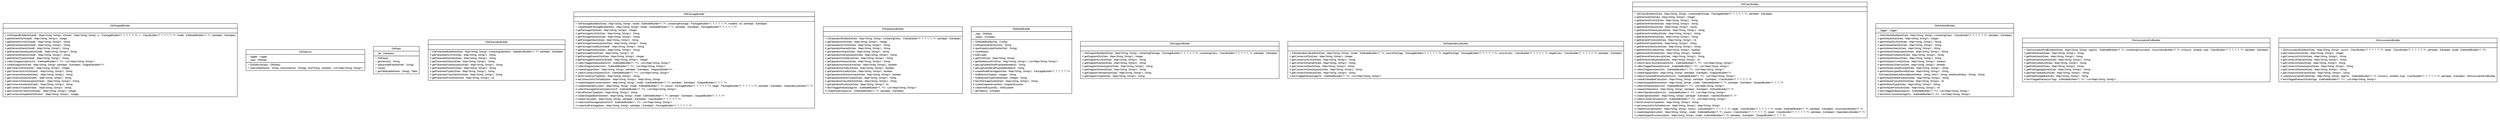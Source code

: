 #!/usr/local/bin/dot
#
# Class diagram 
# Generated by UMLGraph version R5_6_6-6-g3bdff0 (http://www.umlgraph.org/)
#

digraph G {
	edge [fontname="arial",fontsize=10,labelfontname="arial",labelfontsize=10];
	node [fontname="arial",fontsize=10,shape=plaintext];
	nodesep=0.25;
	ranksep=0.5;
	// org.tanjakostic.jcleancim.builder.ea.db.DbSkippedBuilder
	c1857 [label=<<table title="org.tanjakostic.jcleancim.builder.ea.db.DbSkippedBuilder" border="0" cellborder="1" cellspacing="0" cellpadding="2" port="p" href="./DbSkippedBuilder.html">
		<tr><td><table border="0" cellspacing="0" cellpadding="1">
<tr><td align="center" balign="center"> DbSkippedBuilder </td></tr>
		</table></td></tr>
		<tr><td><table border="0" cellspacing="0" cellpadding="1">
<tr><td align="left" balign="left">  </td></tr>
		</table></td></tr>
		<tr><td><table border="0" cellspacing="0" cellpadding="1">
<tr><td align="left" balign="left"> + DbSkippedBuilder(inDataE : Map&lt;String, String&gt;, inDataC : Map&lt;String, String&gt;, p : PackageBuilder&lt;?, ?, ?, ?, ?, ?&gt;, c : ClassBuilder&lt;?, ?, ?, ?, ?, ?&gt;, model : EaModelBuilder&lt;?, ?&gt;, eaHelper : EaHelper) </td></tr>
<tr><td align="left" balign="left"> # getElementID(inDataE : Map&lt;String, String&gt;) : Integer </td></tr>
<tr><td align="left" balign="left"> # getElementGUID(inDataE : Map&lt;String, String&gt;) : String </td></tr>
<tr><td align="left" balign="left"> # getElementName(inDataE : Map&lt;String, String&gt;) : String </td></tr>
<tr><td align="left" balign="left"> # getElementAlias(inDataE : Map&lt;String, String&gt;) : String </td></tr>
<tr><td align="left" balign="left"> # getElementStereotypes(inDataE : Map&lt;String, String&gt;) : String </td></tr>
<tr><td align="left" balign="left"> # getElementNotes(inDataE : Map&lt;String, String&gt;) : String </td></tr>
<tr><td align="left" balign="left"> # getElementType(inDataE : Map&lt;String, String&gt;) : String </td></tr>
<tr><td align="left" balign="left"> # collectDiagrams(itemsSrc : EaModelBuilder&lt;?, ?&gt;) : List&lt;Map&lt;String, String&gt;&gt; </td></tr>
<tr><td align="left" balign="left"> # createDiagram(inData : Map&lt;String, String&gt;, eaHelper : EaHelper) : DiagramBuilder&lt;?&gt; </td></tr>
<tr><td align="left" balign="left"> # getConnectorID(inDataC : Map&lt;String, String&gt;) : Integer </td></tr>
<tr><td align="left" balign="left"> # getConnectorGUID(inDataC : Map&lt;String, String&gt;) : String </td></tr>
<tr><td align="left" balign="left"> # getConnectorName(inDataC : Map&lt;String, String&gt;) : String </td></tr>
<tr><td align="left" balign="left"> # getConnectorAlias(inDataC : Map&lt;String, String&gt;) : String </td></tr>
<tr><td align="left" balign="left"> # getConnectorStereotypes(inDataC : Map&lt;String, String&gt;) : String </td></tr>
<tr><td align="left" balign="left"> # getConnectorNotes(inDataC : Map&lt;String, String&gt;) : String </td></tr>
<tr><td align="left" balign="left"> # getConnectorType(inDataC : Map&lt;String, String&gt;) : String </td></tr>
<tr><td align="left" balign="left"> # getConnectorClientID(inDataC : Map&lt;String, String&gt;) : Integer </td></tr>
<tr><td align="left" balign="left"> # getConnectorSupplierID(inDataC : Map&lt;String, String&gt;) : Integer </td></tr>
		</table></td></tr>
		</table>>, URL="./DbSkippedBuilder.html", fontname="arial", fontcolor="black", fontsize=10.0];
	// org.tanjakostic.jcleancim.builder.ea.db.DbSelector
	c1858 [label=<<table title="org.tanjakostic.jcleancim.builder.ea.db.DbSelector" border="0" cellborder="1" cellspacing="0" cellpadding="2" port="p" href="./DbSelector.html">
		<tr><td><table border="0" cellspacing="0" cellpadding="1">
<tr><td align="center" balign="center"> DbSelector </td></tr>
		</table></td></tr>
		<tr><td><table border="0" cellspacing="0" cellpadding="1">
<tr><td align="left" balign="left"> - _logger : Logger </td></tr>
<tr><td align="left" balign="left"> - _repo : DbRepo </td></tr>
		</table></td></tr>
		<tr><td><table border="0" cellspacing="0" cellpadding="1">
<tr><td align="left" balign="left"> + DbSelector(repo : DbRepo) </td></tr>
<tr><td align="left" balign="left"> + select(tableName : String, columnNames : String[], skipTiming : boolean) : List&lt;Map&lt;String, String&gt;&gt; </td></tr>
		</table></td></tr>
		</table>>, URL="./DbSelector.html", fontname="arial", fontcolor="black", fontsize=10.0];
	// org.tanjakostic.jcleancim.builder.ea.db.DbRepo
	c1859 [label=<<table title="org.tanjakostic.jcleancim.builder.ea.db.DbRepo" border="0" cellborder="1" cellspacing="0" cellpadding="2" port="p" href="./DbRepo.html">
		<tr><td><table border="0" cellspacing="0" cellpadding="1">
<tr><td align="center" balign="center"> DbRepo </td></tr>
		</table></td></tr>
		<tr><td><table border="0" cellspacing="0" cellpadding="1">
<tr><td align="left" balign="left"> - _db : Database </td></tr>
		</table></td></tr>
		<tr><td><table border="0" cellspacing="0" cellpadding="1">
<tr><td align="left" balign="left"> + DbRepo() </td></tr>
<tr><td align="left" balign="left"> + getVersion() : String </td></tr>
<tr><td align="left" balign="left"> + open(modelFileAbsPath : String) </td></tr>
<tr><td align="left" balign="left"> + close() </td></tr>
<tr><td align="left" balign="left"> + getTable(tableName : String) : Table </td></tr>
		</table></td></tr>
		</table>>, URL="./DbRepo.html", fontname="arial", fontcolor="black", fontsize=10.0];
	// org.tanjakostic.jcleancim.builder.ea.db.DbParameterBuilder
	c1860 [label=<<table title="org.tanjakostic.jcleancim.builder.ea.db.DbParameterBuilder" border="0" cellborder="1" cellspacing="0" cellpadding="2" port="p" href="./DbParameterBuilder.html">
		<tr><td><table border="0" cellspacing="0" cellpadding="1">
<tr><td align="center" balign="center"> DbParameterBuilder </td></tr>
		</table></td></tr>
		<tr><td><table border="0" cellspacing="0" cellpadding="1">
<tr><td align="left" balign="left">  </td></tr>
		</table></td></tr>
		<tr><td><table border="0" cellspacing="0" cellpadding="1">
<tr><td align="left" balign="left"> + DbParameterBuilder(inData : Map&lt;String, String&gt;, containingOperation : OperationBuilder&lt;?, ?&gt;, eaHelper : EaHelper) </td></tr>
<tr><td align="left" balign="left"> # getParameterGUID(inData : Map&lt;String, String&gt;) : String </td></tr>
<tr><td align="left" balign="left"> # getParameterName(inData : Map&lt;String, String&gt;) : String </td></tr>
<tr><td align="left" balign="left"> # getParameterAlias(inData : Map&lt;String, String&gt;) : String </td></tr>
<tr><td align="left" balign="left"> # getParameterStereotypes(inData : Map&lt;String, String&gt;) : String </td></tr>
<tr><td align="left" balign="left"> # getParameterNotes(inData : Map&lt;String, String&gt;) : String </td></tr>
<tr><td align="left" balign="left"> # getParameterType(inData : Map&lt;String, String&gt;) : String </td></tr>
<tr><td align="left" balign="left"> # getParameterClassifierID(inData : Map&lt;String, String&gt;) : String </td></tr>
<tr><td align="left" balign="left"> # getParameterPosition(inData : Map&lt;String, String&gt;) : int </td></tr>
		</table></td></tr>
		</table>>, URL="./DbParameterBuilder.html", fontname="arial", fontcolor="black", fontsize=10.0];
	// org.tanjakostic.jcleancim.builder.ea.db.DbPackageBuilder
	c1861 [label=<<table title="org.tanjakostic.jcleancim.builder.ea.db.DbPackageBuilder" border="0" cellborder="1" cellspacing="0" cellpadding="2" port="p" href="./DbPackageBuilder.html">
		<tr><td><table border="0" cellspacing="0" cellpadding="1">
<tr><td align="center" balign="center"> DbPackageBuilder </td></tr>
		</table></td></tr>
		<tr><td><table border="0" cellspacing="0" cellpadding="1">
<tr><td align="left" balign="left">  </td></tr>
		</table></td></tr>
		<tr><td><table border="0" cellspacing="0" cellpadding="1">
<tr><td align="left" balign="left"> + DbPackageBuilder(inData : Map&lt;String, String&gt;, model : EaModelBuilder&lt;?, ?&gt;, containingPackage : PackageBuilder&lt;?, ?, ?, ?, ?, ?&gt;, modelId : int, eaHelper : EaHelper) </td></tr>
<tr><td align="left" balign="left"> + createModelPackageBuilder(item : Map&lt;String, String&gt;, model : EaModelBuilder&lt;?, ?&gt;, eaHelper : EaHelper) : PackageBuilder&lt;?, ?, ?, ?, ?, ?&gt; </td></tr>
<tr><td align="left" balign="left"> # getPackageID(inData : Map&lt;String, String&gt;) : Integer </td></tr>
<tr><td align="left" balign="left"> # getPackageGUID(inData : Map&lt;String, String&gt;) : String </td></tr>
<tr><td align="left" balign="left"> # getPackageName(inData : Map&lt;String, String&gt;) : String </td></tr>
<tr><td align="left" balign="left"> # getPackageAlias(inData : Map&lt;String, String&gt;) : String </td></tr>
<tr><td align="left" balign="left"> # getPackageStereotypes(inData : Map&lt;String, String&gt;) : String </td></tr>
<tr><td align="left" balign="left"> # getPackageVisibility(inDataE : Map&lt;String, String&gt;) : String </td></tr>
<tr><td align="left" balign="left"> # getPackageNotes(inData : Map&lt;String, String&gt;) : String </td></tr>
<tr><td align="left" balign="left"> # getPackagePos(inData : Map&lt;String, String&gt;) : int </td></tr>
<tr><td align="left" balign="left"> # getPackageParentID(inData : Map&lt;String, String&gt;) : Integer </td></tr>
<tr><td align="left" balign="left"> # getPackageElementID(inDataE : Map&lt;String, String&gt;) : Integer </td></tr>
<tr><td align="left" balign="left"> # collectTaggedValues(itemsSrc : EaModelBuilder&lt;?, ?&gt;) : List&lt;Map&lt;String, String&gt;&gt; </td></tr>
<tr><td align="left" balign="left"> # collectDiagrams(itemsSrc : EaModelBuilder&lt;?, ?&gt;) : List&lt;Map&lt;String, String&gt;&gt; </td></tr>
<tr><td align="left" balign="left"> # createDiagram(item : Map&lt;String, String&gt;, eaHelper : EaHelper) : DiagramBuilder&lt;?&gt; </td></tr>
<tr><td align="left" balign="left"> # collectConnectors(itemsSrcE : EaModelBuilder&lt;?, ?&gt;) : List&lt;Map&lt;String, String&gt;&gt; </td></tr>
<tr><td align="left" balign="left"> # fetchConnectorType(item : Map&lt;String, String&gt;) : String </td></tr>
<tr><td align="left" balign="left"> # eaConnectorIDsToFields(item : Map&lt;String, String&gt;) : Map&lt;String, String&gt; </td></tr>
<tr><td align="left" balign="left"> # createSkippedConnector(item : Map&lt;String, String&gt;, model : EaModelBuilder&lt;?, ?&gt;, eaHelper : EaHelper) : SkippedBuilder&lt;?, ?, ?, ?&gt; </td></tr>
<tr><td align="left" balign="left"> # createDependency(item : Map&lt;String, String&gt;, model : EaModelBuilder&lt;?, ?&gt;, source : PackageBuilder&lt;?, ?, ?, ?, ?, ?&gt;, target : PackageBuilder&lt;?, ?, ?, ?, ?, ?&gt;, eaHelper : EaHelper) : DependencyBuilder&lt;?, ?&gt; </td></tr>
<tr><td align="left" balign="left"> # collectPackageElements(itemsSrcP : EaModelBuilder&lt;?, ?&gt;) : List&lt;Map&lt;String, String&gt;&gt; </td></tr>
<tr><td align="left" balign="left"> # fetchElementType(item : Map&lt;String, String&gt;) : String </td></tr>
<tr><td align="left" balign="left"> # createSkippedElement(item : Map&lt;String, String&gt;, model : EaModelBuilder&lt;?, ?&gt;, eaHelper : EaHelper) : SkippedBuilder&lt;?, ?, ?, ?&gt; </td></tr>
<tr><td align="left" balign="left"> # createClass(item : Map&lt;String, String&gt;, eaHelper : EaHelper) : ClassBuilder&lt;?, ?, ?, ?, ?, ?&gt; </td></tr>
<tr><td align="left" balign="left"> # collectSubPackages(itemsSrcP : EaModelBuilder&lt;?, ?&gt;) : List&lt;Map&lt;String, String&gt;&gt; </td></tr>
<tr><td align="left" balign="left"> # createSubPackage(item : Map&lt;String, String&gt;, eaHelper : EaHelper) : PackageBuilder&lt;?, ?, ?, ?, ?, ?&gt; </td></tr>
		</table></td></tr>
		</table>>, URL="./DbPackageBuilder.html", fontname="arial", fontcolor="black", fontsize=10.0];
	// org.tanjakostic.jcleancim.builder.ea.db.DbOperationBuilder
	c1862 [label=<<table title="org.tanjakostic.jcleancim.builder.ea.db.DbOperationBuilder" border="0" cellborder="1" cellspacing="0" cellpadding="2" port="p" href="./DbOperationBuilder.html">
		<tr><td><table border="0" cellspacing="0" cellpadding="1">
<tr><td align="center" balign="center"> DbOperationBuilder </td></tr>
		</table></td></tr>
		<tr><td><table border="0" cellspacing="0" cellpadding="1">
<tr><td align="left" balign="left">  </td></tr>
		</table></td></tr>
		<tr><td><table border="0" cellspacing="0" cellpadding="1">
<tr><td align="left" balign="left"> + DbOperationBuilder(inData : Map&lt;String, String&gt;, containingClass : ClassBuilder&lt;?, ?, ?, ?, ?, ?&gt;, eaHelper : EaHelper) </td></tr>
<tr><td align="left" balign="left"> # getOperationID(inData : Map&lt;String, String&gt;) : Integer </td></tr>
<tr><td align="left" balign="left"> # getOperationGUID(inData : Map&lt;String, String&gt;) : String </td></tr>
<tr><td align="left" balign="left"> # getOperationName(inData : Map&lt;String, String&gt;) : String </td></tr>
<tr><td align="left" balign="left"> # getOperationAlias(inData : Map&lt;String, String&gt;) : String </td></tr>
<tr><td align="left" balign="left"> # getOperationStereotypes(inData : Map&lt;String, String&gt;) : String </td></tr>
<tr><td align="left" balign="left"> # getOperationVisibility(inData : Map&lt;String, String&gt;) : String </td></tr>
<tr><td align="left" balign="left"> # getOperationNotes(inData : Map&lt;String, String&gt;) : String </td></tr>
<tr><td align="left" balign="left"> # getOperationIsAbstract(inData : Map&lt;String, String&gt;) : boolean </td></tr>
<tr><td align="left" balign="left"> # getOperationIsStatic(inData : Map&lt;String, String&gt;) : boolean </td></tr>
<tr><td align="left" balign="left"> # getOperationIsLeaf(inData : Map&lt;String, String&gt;) : boolean </td></tr>
<tr><td align="left" balign="left"> # getOperationIsReturnArray(inData : Map&lt;String, String&gt;) : boolean </td></tr>
<tr><td align="left" balign="left"> # getOperationReturnType(inData : Map&lt;String, String&gt;) : String </td></tr>
<tr><td align="left" balign="left"> # getOperationClassifierID(inData : Map&lt;String, String&gt;) : String </td></tr>
<tr><td align="left" balign="left"> # getOperationPosition(inData : Map&lt;String, String&gt;) : int </td></tr>
<tr><td align="left" balign="left"> # fetchTaggedValues(tagsSrc : EaModelBuilder&lt;?, ?&gt;) : List&lt;Map&lt;String, String&gt;&gt; </td></tr>
<tr><td align="left" balign="left"> # createParams(parsSrc : EaModelBuilder&lt;?, ?&gt;, eaHelper : EaHelper) </td></tr>
		</table></td></tr>
		</table>>, URL="./DbOperationBuilder.html", fontname="arial", fontcolor="black", fontsize=10.0];
	// org.tanjakostic.jcleancim.builder.ea.db.DbModelBuilder
	c1863 [label=<<table title="org.tanjakostic.jcleancim.builder.ea.db.DbModelBuilder" border="0" cellborder="1" cellspacing="0" cellpadding="2" port="p" href="./DbModelBuilder.html">
		<tr><td><table border="0" cellspacing="0" cellpadding="1">
<tr><td align="center" balign="center"> DbModelBuilder </td></tr>
		</table></td></tr>
		<tr><td><table border="0" cellspacing="0" cellpadding="1">
<tr><td align="left" balign="left"> - _repo : DbRepo </td></tr>
<tr><td align="left" balign="left"> - _tables : EaTables </td></tr>
		</table></td></tr>
		<tr><td><table border="0" cellspacing="0" cellpadding="1">
<tr><td align="left" balign="left"> + DbModelBuilder(cfg : Config) </td></tr>
<tr><td align="left" balign="left"> # initRepoAndGetVersion() : String </td></tr>
<tr><td align="left" balign="left"> # openRepo(modelFileAbsPath : String) </td></tr>
<tr><td align="left" balign="left"> # closeRepo() </td></tr>
<tr><td align="left" balign="left"> # bulkLoad() </td></tr>
<tr><td align="left" balign="left"> # getFirstRoot() : Map&lt;String, String&gt; </td></tr>
<tr><td align="left" balign="left"> # getModels(rootPckRow : Map&lt;String, String&gt;) : List&lt;Map&lt;String, String&gt;&gt; </td></tr>
<tr><td align="left" balign="left"> # getLogSubtitleStartPopulateBuilders() : String </td></tr>
<tr><td align="left" balign="left"> # getLogSubtitleEndPopulateBuilders() : String </td></tr>
<tr><td align="left" balign="left"> # createModelPackage(inData : Map&lt;String, String&gt;) : PackageBuilder&lt;?, ?, ?, ?, ?, ?&gt; </td></tr>
<tr><td align="left" balign="left"> + findElementType(id : Integer) : String </td></tr>
<tr><td align="left" balign="left"> + findElementTypeAndName(id : Integer) : String </td></tr>
<tr><td align="left" balign="left"> # fetchPackageGuid(inData : Map&lt;String, String&gt;) : String </td></tr>
<tr><td align="left" balign="left"> # createDiagramExporter() : DiagramExporter </td></tr>
<tr><td align="left" balign="left"> # createXMIExporter() : XMIExporter </td></tr>
<tr><td align="left" balign="left"> + getTables() : EaTables </td></tr>
		</table></td></tr>
		</table>>, URL="./DbModelBuilder.html", fontname="arial", fontcolor="black", fontsize=10.0];
	// org.tanjakostic.jcleancim.builder.ea.db.DbDiagramBuilder
	c1864 [label=<<table title="org.tanjakostic.jcleancim.builder.ea.db.DbDiagramBuilder" border="0" cellborder="1" cellspacing="0" cellpadding="2" port="p" href="./DbDiagramBuilder.html">
		<tr><td><table border="0" cellspacing="0" cellpadding="1">
<tr><td align="center" balign="center"> DbDiagramBuilder </td></tr>
		</table></td></tr>
		<tr><td><table border="0" cellspacing="0" cellpadding="1">
<tr><td align="left" balign="left">  </td></tr>
		</table></td></tr>
		<tr><td><table border="0" cellspacing="0" cellpadding="1">
<tr><td align="left" balign="left"> + DbDiagramBuilder(inData : Map&lt;String, String&gt;, containingPackage : PackageBuilder&lt;?, ?, ?, ?, ?, ?&gt;, containingClass : ClassBuilder&lt;?, ?, ?, ?, ?, ?&gt;, eaHelper : EaHelper) </td></tr>
<tr><td align="left" balign="left"> # getDiagramID(inData : Map&lt;String, String&gt;) : Integer </td></tr>
<tr><td align="left" balign="left"> # getDiagramGUID(inData : Map&lt;String, String&gt;) : String </td></tr>
<tr><td align="left" balign="left"> # getDiagramName(inData : Map&lt;String, String&gt;) : String </td></tr>
<tr><td align="left" balign="left"> # getDiagramStereotypes(inData : Map&lt;String, String&gt;) : String </td></tr>
<tr><td align="left" balign="left"> # getDiagramNotes(inData : Map&lt;String, String&gt;) : String </td></tr>
<tr><td align="left" balign="left"> # getDiagramOrientation(inData : Map&lt;String, String&gt;) : String </td></tr>
<tr><td align="left" balign="left"> # getDiagramType(inData : Map&lt;String, String&gt;) : String </td></tr>
		</table></td></tr>
		</table>>, URL="./DbDiagramBuilder.html", fontname="arial", fontcolor="black", fontsize=10.0];
	// org.tanjakostic.jcleancim.builder.ea.db.DbDependencyBuilder
	c1865 [label=<<table title="org.tanjakostic.jcleancim.builder.ea.db.DbDependencyBuilder" border="0" cellborder="1" cellspacing="0" cellpadding="2" port="p" href="./DbDependencyBuilder.html">
		<tr><td><table border="0" cellspacing="0" cellpadding="1">
<tr><td align="center" balign="center"> DbDependencyBuilder </td></tr>
		</table></td></tr>
		<tr><td><table border="0" cellspacing="0" cellpadding="1">
<tr><td align="left" balign="left">  </td></tr>
		</table></td></tr>
		<tr><td><table border="0" cellspacing="0" cellpadding="1">
<tr><td align="left" balign="left"> + DbDependencyBuilder(inData : Map&lt;String, String&gt;, model : EaModelBuilder&lt;?, ?&gt;, sourcePackage : PackageBuilder&lt;?, ?, ?, ?, ?, ?&gt;, targetPackage : PackageBuilder&lt;?, ?, ?, ?, ?, ?&gt;, sourceClass : ClassBuilder&lt;?, ?, ?, ?, ?, ?&gt;, targetClass : ClassBuilder&lt;?, ?, ?, ?, ?, ?&gt;, eaHelper : EaHelper) </td></tr>
<tr><td align="left" balign="left"> # getConnectorID(inData : Map&lt;String, String&gt;) : Integer </td></tr>
<tr><td align="left" balign="left"> # getConnectorGUID(inData : Map&lt;String, String&gt;) : String </td></tr>
<tr><td align="left" balign="left"> # getConnectorName(inData : Map&lt;String, String&gt;) : String </td></tr>
<tr><td align="left" balign="left"> # getConnectorAlias(inData : Map&lt;String, String&gt;) : String </td></tr>
<tr><td align="left" balign="left"> # getConnectorStereotypes(inData : Map&lt;String, String&gt;) : String </td></tr>
<tr><td align="left" balign="left"> # getConnectorNotes(inData : Map&lt;String, String&gt;) : String </td></tr>
<tr><td align="left" balign="left"> # fetchTaggedValues(tagsSrc : EaModelBuilder&lt;?, ?&gt;) : List&lt;Map&lt;String, String&gt;&gt; </td></tr>
		</table></td></tr>
		</table>>, URL="./DbDependencyBuilder.html", fontname="arial", fontcolor="black", fontsize=10.0];
	// org.tanjakostic.jcleancim.builder.ea.db.DbClassBuilder
	c1866 [label=<<table title="org.tanjakostic.jcleancim.builder.ea.db.DbClassBuilder" border="0" cellborder="1" cellspacing="0" cellpadding="2" port="p" href="./DbClassBuilder.html">
		<tr><td><table border="0" cellspacing="0" cellpadding="1">
<tr><td align="center" balign="center"> DbClassBuilder </td></tr>
		</table></td></tr>
		<tr><td><table border="0" cellspacing="0" cellpadding="1">
<tr><td align="left" balign="left">  </td></tr>
		</table></td></tr>
		<tr><td><table border="0" cellspacing="0" cellpadding="1">
<tr><td align="left" balign="left"> + DbClassBuilder(inData : Map&lt;String, String&gt;, containingPackage : PackageBuilder&lt;?, ?, ?, ?, ?, ?&gt;, eaHelper : EaHelper) </td></tr>
<tr><td align="left" balign="left"> # getElementID(inData : Map&lt;String, String&gt;) : Integer </td></tr>
<tr><td align="left" balign="left"> # getElementGUID(inData : Map&lt;String, String&gt;) : String </td></tr>
<tr><td align="left" balign="left"> # getElementName(inData : Map&lt;String, String&gt;) : String </td></tr>
<tr><td align="left" balign="left"> # getElementAlias(inData : Map&lt;String, String&gt;) : String </td></tr>
<tr><td align="left" balign="left"> # getElementStereotypes(inData : Map&lt;String, String&gt;) : String </td></tr>
<tr><td align="left" balign="left"> # getElementVisibility(inData : Map&lt;String, String&gt;) : String </td></tr>
<tr><td align="left" balign="left"> # getElementNotes(inData : Map&lt;String, String&gt;) : String </td></tr>
<tr><td align="left" balign="left"> # getElementPosition(inData : Map&lt;String, String&gt;) : int </td></tr>
<tr><td align="left" balign="left"> # getElementType(inData : Map&lt;String, String&gt;) : String </td></tr>
<tr><td align="left" balign="left"> # getElementAbstract(inData : Map&lt;String, String&gt;) : String </td></tr>
<tr><td align="left" balign="left"> # getElementIsLeaf(inData : Map&lt;String, String&gt;) : boolean </td></tr>
<tr><td align="left" balign="left"> # getElementIsRoot(inData : Map&lt;String, String&gt;) : boolean </td></tr>
<tr><td align="left" balign="left"> # getElementPersistence(inData : Map&lt;String, String&gt;) : String </td></tr>
<tr><td align="left" balign="left"> # getElementSubtypeVal(inData : Map&lt;String, String&gt;) : int </td></tr>
<tr><td align="left" balign="left"> # collectClassConstraints(itemsSrc : EaModelBuilder&lt;?, ?&gt;) : List&lt;Map&lt;String, String&gt;&gt; </td></tr>
<tr><td align="left" balign="left"> # collectTaggedValues(itemsSrc : EaModelBuilder&lt;?, ?&gt;) : List&lt;Map&lt;String, String&gt;&gt; </td></tr>
<tr><td align="left" balign="left"> # collectDiagrams(itemsSrc : EaModelBuilder&lt;?, ?&gt;) : List&lt;Map&lt;String, String&gt;&gt; </td></tr>
<tr><td align="left" balign="left"> # createDiagram(item : Map&lt;String, String&gt;, eaHelper : EaHelper) : DiagramBuilder&lt;?&gt; </td></tr>
<tr><td align="left" balign="left"> # collectContainedElements(itemsSrc : EaModelBuilder&lt;?, ?&gt;) : List&lt;Map&lt;String, String&gt;&gt; </td></tr>
<tr><td align="left" balign="left"> # createEmbeddedClass(item : Map&lt;String, String&gt;, eaHelper : EaHelper) : ClassBuilder&lt;?, ?, ?, ?, ?, ?&gt; </td></tr>
<tr><td align="left" balign="left"> # createSkippedElement(item : Map&lt;String, String&gt;, model : EaModelBuilder&lt;?, ?&gt;, eaHelper : EaHelper) : SkippedBuilder&lt;?, ?, ?, ?&gt; </td></tr>
<tr><td align="left" balign="left"> # collectAttributes(itemsSrc : EaModelBuilder&lt;?, ?&gt;) : List&lt;Map&lt;String, String&gt;&gt; </td></tr>
<tr><td align="left" balign="left"> # createAttribute(item : Map&lt;String, String&gt;, eaHelper : EaHelper) : AttributeBuilder&lt;?, ?&gt; </td></tr>
<tr><td align="left" balign="left"> # collectOperations(itemsSrc : EaModelBuilder&lt;?, ?&gt;) : List&lt;Map&lt;String, String&gt;&gt; </td></tr>
<tr><td align="left" balign="left"> # createOperation(item : Map&lt;String, String&gt;, eaHelper : EaHelper) : OperationBuilder&lt;?, ?&gt; </td></tr>
<tr><td align="left" balign="left"> # collectConnectors(itemsSrc : EaModelBuilder&lt;?, ?&gt;) : List&lt;Map&lt;String, String&gt;&gt; </td></tr>
<tr><td align="left" balign="left"> # fetchConnectorType(item : Map&lt;String, String&gt;) : String </td></tr>
<tr><td align="left" balign="left"> # eaConnectorIDsToFields(conn : Map&lt;String, String&gt;) : Map&lt;String, String&gt; </td></tr>
<tr><td align="left" balign="left"> # createAssociation(item : Map&lt;String, String&gt;, source : ClassBuilder&lt;?, ?, ?, ?, ?, ?&gt;, target : ClassBuilder&lt;?, ?, ?, ?, ?, ?&gt;, model : EaModelBuilder&lt;?, ?&gt;, eaHelper : EaHelper) : AssociationBuilder&lt;?, ?&gt; </td></tr>
<tr><td align="left" balign="left"> # createDependency(item : Map&lt;String, String&gt;, model : EaModelBuilder&lt;?, ?&gt;, source : ClassBuilder&lt;?, ?, ?, ?, ?, ?&gt;, target : ClassBuilder&lt;?, ?, ?, ?, ?, ?&gt;, eaHelper : EaHelper) : DependencyBuilder&lt;?, ?&gt; </td></tr>
<tr><td align="left" balign="left"> # createSkippedConnector(item : Map&lt;String, String&gt;, model : EaModelBuilder&lt;?, ?&gt;, eaHelper : EaHelper) : SkippedBuilder&lt;?, ?, ?, ?&gt; </td></tr>
		</table></td></tr>
		</table>>, URL="./DbClassBuilder.html", fontname="arial", fontcolor="black", fontsize=10.0];
	// org.tanjakostic.jcleancim.builder.ea.db.DbAttributeBuilder
	c1867 [label=<<table title="org.tanjakostic.jcleancim.builder.ea.db.DbAttributeBuilder" border="0" cellborder="1" cellspacing="0" cellpadding="2" port="p" href="./DbAttributeBuilder.html">
		<tr><td><table border="0" cellspacing="0" cellpadding="1">
<tr><td align="center" balign="center"> DbAttributeBuilder </td></tr>
		</table></td></tr>
		<tr><td><table border="0" cellspacing="0" cellpadding="1">
<tr><td align="left" balign="left"> - _logger : Logger </td></tr>
		</table></td></tr>
		<tr><td><table border="0" cellspacing="0" cellpadding="1">
<tr><td align="left" balign="left"> + DbAttributeBuilder(inData : Map&lt;String, String&gt;, containingClass : ClassBuilder&lt;?, ?, ?, ?, ?, ?&gt;, eaHelper : EaHelper) </td></tr>
<tr><td align="left" balign="left"> # getAttributeID(inData : Map&lt;String, String&gt;) : Integer </td></tr>
<tr><td align="left" balign="left"> # getAttributeGUID(inData : Map&lt;String, String&gt;) : String </td></tr>
<tr><td align="left" balign="left"> # getAttributeName(inData : Map&lt;String, String&gt;) : String </td></tr>
<tr><td align="left" balign="left"> # getAttributeAlias(inData : Map&lt;String, String&gt;) : String </td></tr>
<tr><td align="left" balign="left"> # getAttributeStereotypes(inData : Map&lt;String, String&gt;) : String </td></tr>
<tr><td align="left" balign="left"> # getAttributeVisibility(inData : Map&lt;String, String&gt;) : String </td></tr>
<tr><td align="left" balign="left"> # getAttributeNotes(inData : Map&lt;String, String&gt;) : String </td></tr>
<tr><td align="left" balign="left"> # getAttributeIsConst(inData : Map&lt;String, String&gt;) : boolean </td></tr>
<tr><td align="left" balign="left"> # getAttributeIsStatic(inData : Map&lt;String, String&gt;) : boolean </td></tr>
<tr><td align="left" balign="left"> # getAttributeLowerBound(inData : Map&lt;String, String&gt;) : String </td></tr>
<tr><td align="left" balign="left"> # getAttributeUpperBound(inData : Map&lt;String, String&gt;) : String </td></tr>
<tr><td align="left" balign="left"> - fixEmptyMultiplicityBound(boundValue : String, which : String, newBoundValue : String) : String </td></tr>
<tr><td align="left" balign="left"> # getAttributeDefaultValue(inData : Map&lt;String, String&gt;) : String </td></tr>
<tr><td align="left" balign="left"> # getAttributeClassifierID(inData : Map&lt;String, String&gt;) : int </td></tr>
<tr><td align="left" balign="left"> # getAttributeType(inData : Map&lt;String, String&gt;) : String </td></tr>
<tr><td align="left" balign="left"> # getAttributePosition(inData : Map&lt;String, String&gt;) : int </td></tr>
<tr><td align="left" balign="left"> # fetchTaggedValues(tagsSrc : EaModelBuilder&lt;?, ?&gt;) : List&lt;Map&lt;String, String&gt;&gt; </td></tr>
<tr><td align="left" balign="left"> # fetchAttrConstraints(tagsSrc : EaModelBuilder&lt;?, ?&gt;) : List&lt;Map&lt;String, String&gt;&gt; </td></tr>
		</table></td></tr>
		</table>>, URL="./DbAttributeBuilder.html", fontname="arial", fontcolor="black", fontsize=10.0];
	// org.tanjakostic.jcleancim.builder.ea.db.DbAssociationEndBuilder
	c1868 [label=<<table title="org.tanjakostic.jcleancim.builder.ea.db.DbAssociationEndBuilder" border="0" cellborder="1" cellspacing="0" cellpadding="2" port="p" href="./DbAssociationEndBuilder.html">
		<tr><td><table border="0" cellspacing="0" cellpadding="1">
<tr><td align="center" balign="center"> DbAssociationEndBuilder </td></tr>
		</table></td></tr>
		<tr><td><table border="0" cellspacing="0" cellpadding="1">
<tr><td align="left" balign="left">  </td></tr>
		</table></td></tr>
		<tr><td><table border="0" cellspacing="0" cellpadding="1">
<tr><td align="left" balign="left"> + DbAssociationEndBuilder(inData : Map&lt;String, String&gt;, tagsSrc : EaModelBuilder&lt;?, ?&gt;, containingAssociation : AssociationBuilder&lt;?, ?&gt;, isSource : boolean, type : ClassBuilder&lt;?, ?, ?, ?, ?, ?&gt;, eaHelper : EaHelper) </td></tr>
<tr><td align="left" balign="left"> # getRoleName(inData : Map&lt;String, String&gt;) : String </td></tr>
<tr><td align="left" balign="left"> # getRoleAlias(inData : Map&lt;String, String&gt;) : String </td></tr>
<tr><td align="left" balign="left"> # getRoleStereotypes(inData : Map&lt;String, String&gt;) : String </td></tr>
<tr><td align="left" balign="left"> # getRoleVisibility(inData : Map&lt;String, String&gt;) : String </td></tr>
<tr><td align="left" balign="left"> # getRoleNotes(inData : Map&lt;String, String&gt;) : String </td></tr>
<tr><td align="left" balign="left"> # getRoleAggregation(inData : Map&lt;String, String&gt;) : String </td></tr>
<tr><td align="left" balign="left"> # getRoleCardinality(inData : Map&lt;String, String&gt;) : String </td></tr>
<tr><td align="left" balign="left"> # getRoleNavigable(inData : Map&lt;String, String&gt;) : String </td></tr>
<tr><td align="left" balign="left"> # fetchTaggedValues(srcTags : EaModelBuilder&lt;?, ?&gt;) : List&lt;Map&lt;String, String&gt;&gt; </td></tr>
		</table></td></tr>
		</table>>, URL="./DbAssociationEndBuilder.html", fontname="arial", fontcolor="black", fontsize=10.0];
	// org.tanjakostic.jcleancim.builder.ea.db.DbAssociationBuilder
	c1869 [label=<<table title="org.tanjakostic.jcleancim.builder.ea.db.DbAssociationBuilder" border="0" cellborder="1" cellspacing="0" cellpadding="2" port="p" href="./DbAssociationBuilder.html">
		<tr><td><table border="0" cellspacing="0" cellpadding="1">
<tr><td align="center" balign="center"> DbAssociationBuilder </td></tr>
		</table></td></tr>
		<tr><td><table border="0" cellspacing="0" cellpadding="1">
<tr><td align="left" balign="left">  </td></tr>
		</table></td></tr>
		<tr><td><table border="0" cellspacing="0" cellpadding="1">
<tr><td align="left" balign="left"> + DbAssociationBuilder(inData : Map&lt;String, String&gt;, source : ClassBuilder&lt;?, ?, ?, ?, ?, ?&gt;, target : ClassBuilder&lt;?, ?, ?, ?, ?, ?&gt;, eaHelper : EaHelper, model : EaModelBuilder&lt;?, ?&gt;) </td></tr>
<tr><td align="left" balign="left"> # getConnectorID(inData : Map&lt;String, String&gt;) : Integer </td></tr>
<tr><td align="left" balign="left"> # getConnectorGUID(inData : Map&lt;String, String&gt;) : String </td></tr>
<tr><td align="left" balign="left"> # getConnectorName(inData : Map&lt;String, String&gt;) : String </td></tr>
<tr><td align="left" balign="left"> # getConnectorAlias(inData : Map&lt;String, String&gt;) : String </td></tr>
<tr><td align="left" balign="left"> # getConnectorStereotypes(inData : Map&lt;String, String&gt;) : String </td></tr>
<tr><td align="left" balign="left"> # getConnectorNotes(inData : Map&lt;String, String&gt;) : String </td></tr>
<tr><td align="left" balign="left"> # getConnectorDirection(inData : Map&lt;String, String&gt;) : String </td></tr>
<tr><td align="left" balign="left"> # createAssociationEnd(inData : Map&lt;String, String&gt;, tagsSrc : EaModelBuilder&lt;?, ?&gt;, isSource : boolean, type : ClassBuilder&lt;?, ?, ?, ?, ?, ?&gt;, eaHelper : EaHelper) : DbAssociationEndBuilder </td></tr>
<tr><td align="left" balign="left"> # fetchTaggedValues(inDataTags : EaModelBuilder&lt;?, ?&gt;) : List&lt;Map&lt;String, String&gt;&gt; </td></tr>
		</table></td></tr>
		</table>>, URL="./DbAssociationBuilder.html", fontname="arial", fontcolor="black", fontsize=10.0];
}

